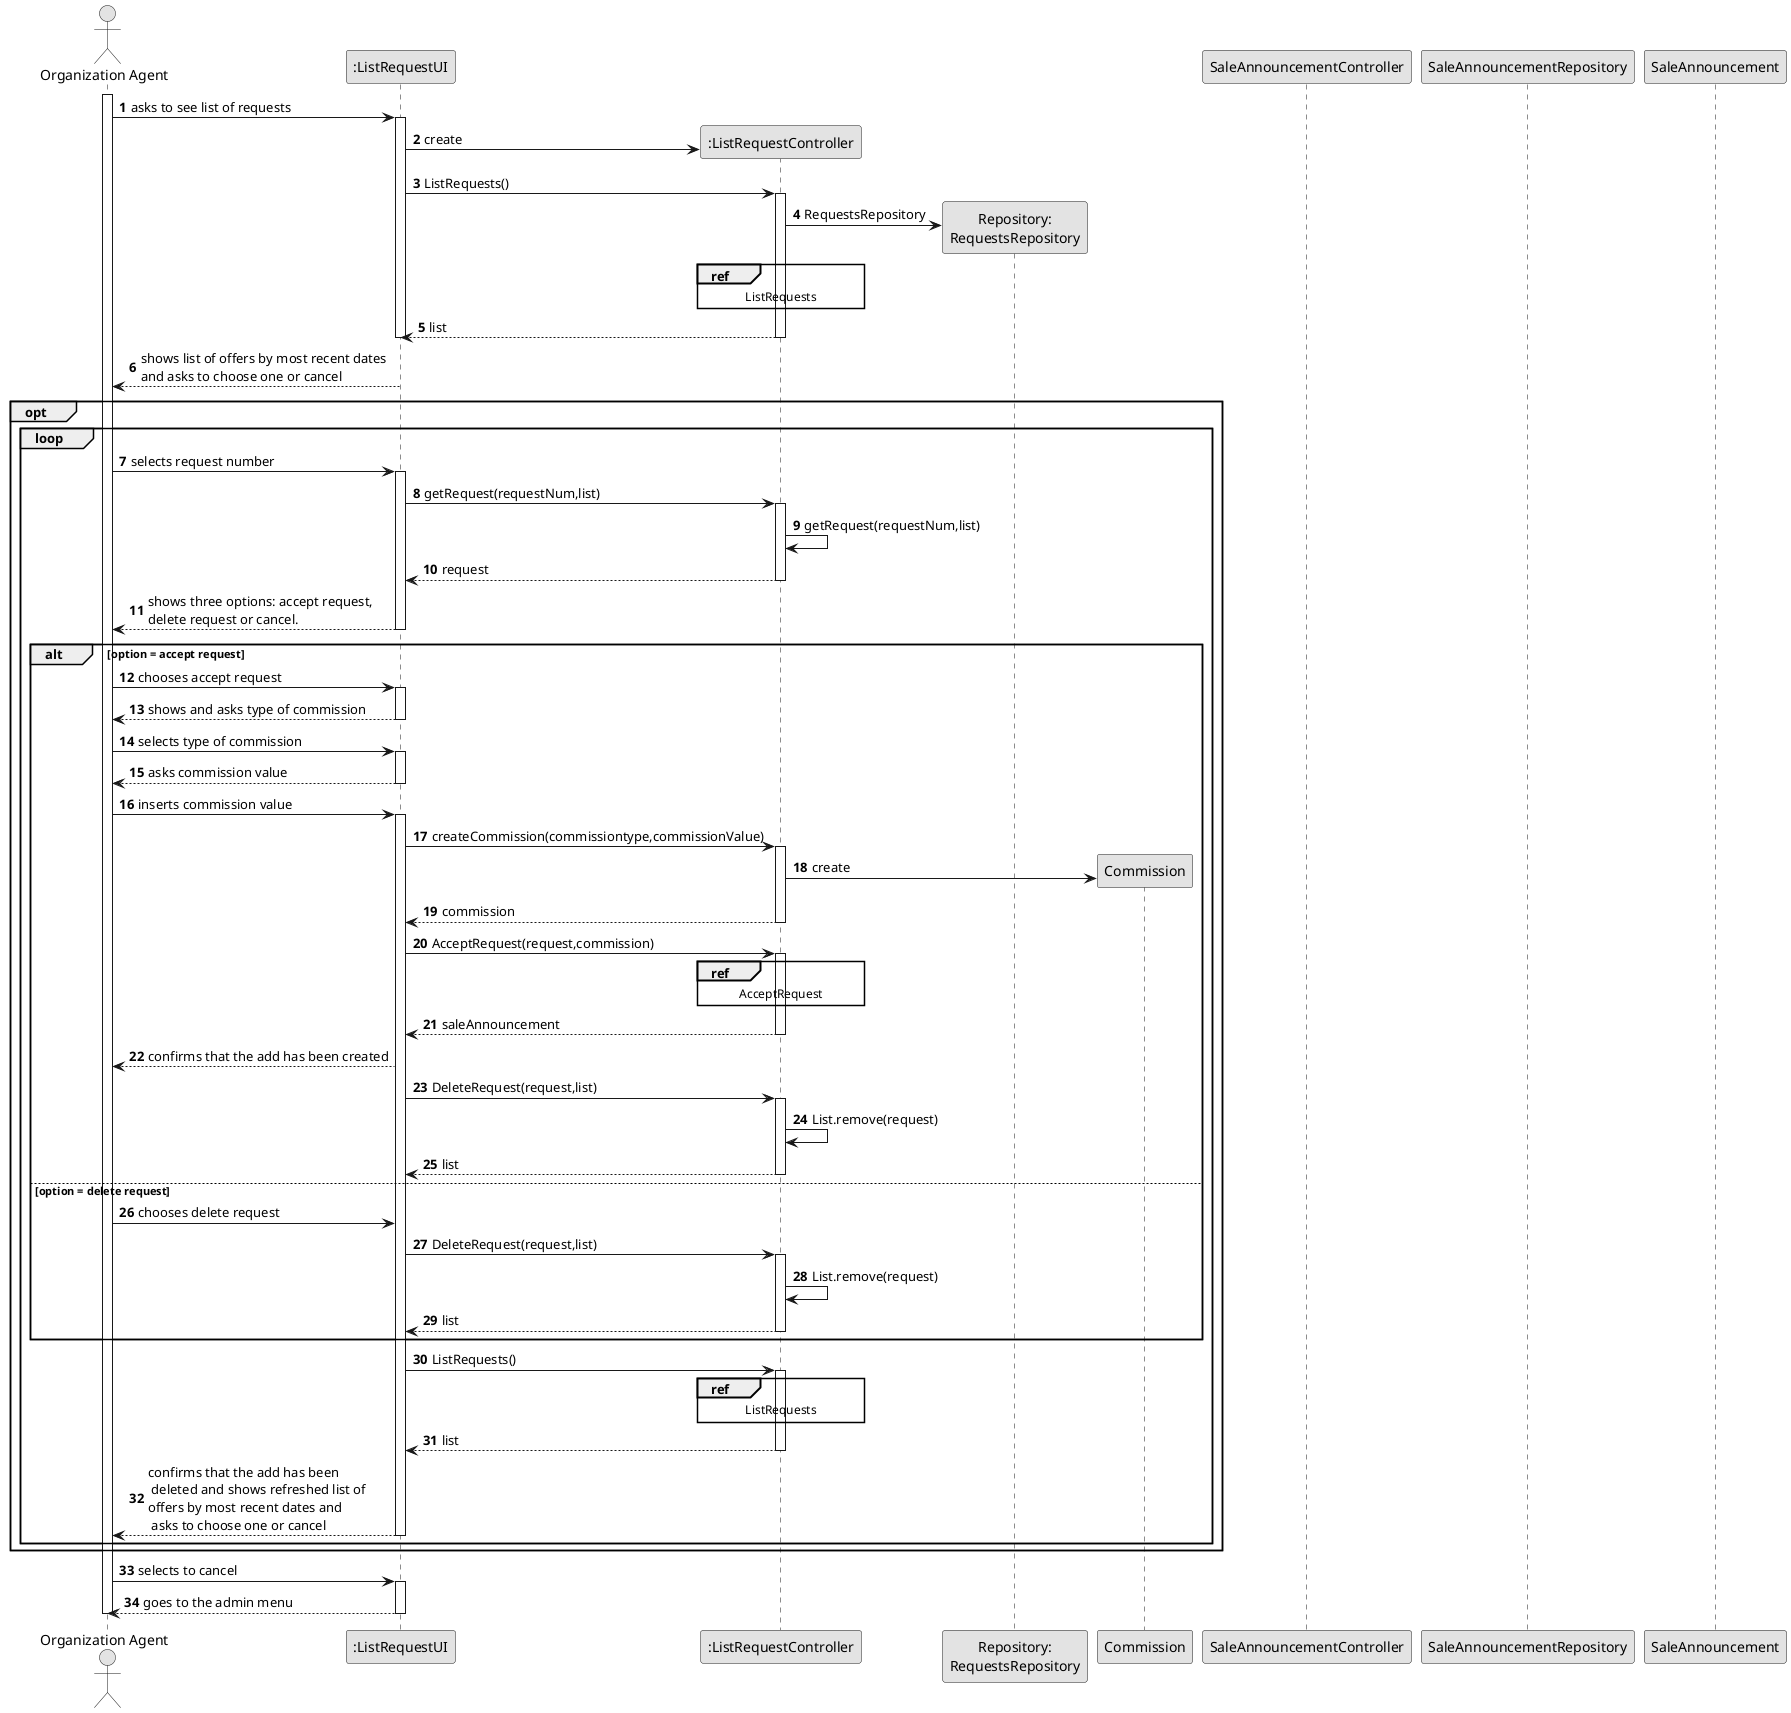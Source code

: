 @startuml
skinparam monochrome true
skinparam packageStyle rectangle
skinparam shadowing false

autonumber

'hide footbox
actor "Organization Agent" as ADM
participant ":ListRequestUI" as UI
participant ":ListRequestController" as CTRL
participant "Repository:\nRequestsRepository" as ReqRep
participant "Commission" as Commission
participant "SaleAnnouncementController" as SaleAnnounCTRL
participant "SaleAnnouncementRepository" as SaleRep
participant "SaleAnnouncement" as Sale
/'participant ":SaleAnnouncement" as Sale
participant ":Property" as Property
participant ":Dwelling" as Dwelling
participant ":House" as House
participant ":Land" as Land
participant ":PropertyType" as PropertyType
participant ":Address" as Address
participant ":Photograph" as Photograph'/


activate ADM

        ADM -> UI : asks to see list of requests

        activate UI
        UI -> CTRL** : create
        UI -> CTRL : ListRequests()
        activate CTRL
                CTRL -> ReqRep** : RequestsRepository

        ref over CTRL
        ListRequests
        end ref

        CTRL --> UI : list
        deactivate
        deactivate



        UI --> ADM : shows list of offers by most recent dates \nand asks to choose one or cancel

                deactivate UI

        opt
        loop

                ADM -> UI : selects request number
                activate UI

                UI -> CTRL : getRequest(requestNum,list)
                activate CTRL
                CTRL -> CTRL : getRequest(requestNum,list)
                CTRL --> UI : request
                deactivate




                UI --> ADM: shows three options: accept request,\ndelete request or cancel.
                deactivate
                alt option = accept request
                    ADM -> UI :chooses accept request
                    activate UI
                    UI --> ADM : shows and asks type of commission
                    deactivate
                    ADM -> UI : selects type of commission
                    activate UI
                    UI --> ADM : asks commission value
                    deactivate
                    ADM -> UI : inserts commission value
                    activate UI

                    UI -> CTRL :createCommission(commissiontype,commissionValue)
                    activate CTRL
                    CTRL -> Commission** :create
                    CTRL --> UI :commission
                    deactivate

                    UI -> CTRL :AcceptRequest(request,commission)
                    activate CTRL
                    ref over CTRL
                    AcceptRequest
                    end ref
                    CTRL --> UI : saleAnnouncement
                    deactivate

                    UI --> ADM : confirms that the add has been created


                    UI -> CTRL : DeleteRequest(request,list)
                    activate CTRL
                    CTRL -> CTRL : List.remove(request)
                    CTRL --> UI : list
                    deactivate













                else option = delete request
                    ADM -> UI : chooses delete request
                    UI -> CTRL : DeleteRequest(request,list)
                                        activate CTRL
                                        CTRL -> CTRL : List.remove(request)
                                        CTRL --> UI : list
                                        deactivate







                end


                UI -> CTRL : ListRequests()
                        ref over CTRL
                        ListRequests
                        end ref
                        activate CTRL

                        CTRL --> UI : list
                        deactivate

                UI --> ADM :confirms that the add has been\n deleted and shows refreshed list of \noffers by most recent dates and\n asks to choose one or cancel
                deactivate




        end
        end
            ADM -> UI : selects to cancel
            activate UI


                UI --> ADM : goes to the admin menu
                deactivate UI






    deactivate UI

deactivate ADM

@enduml